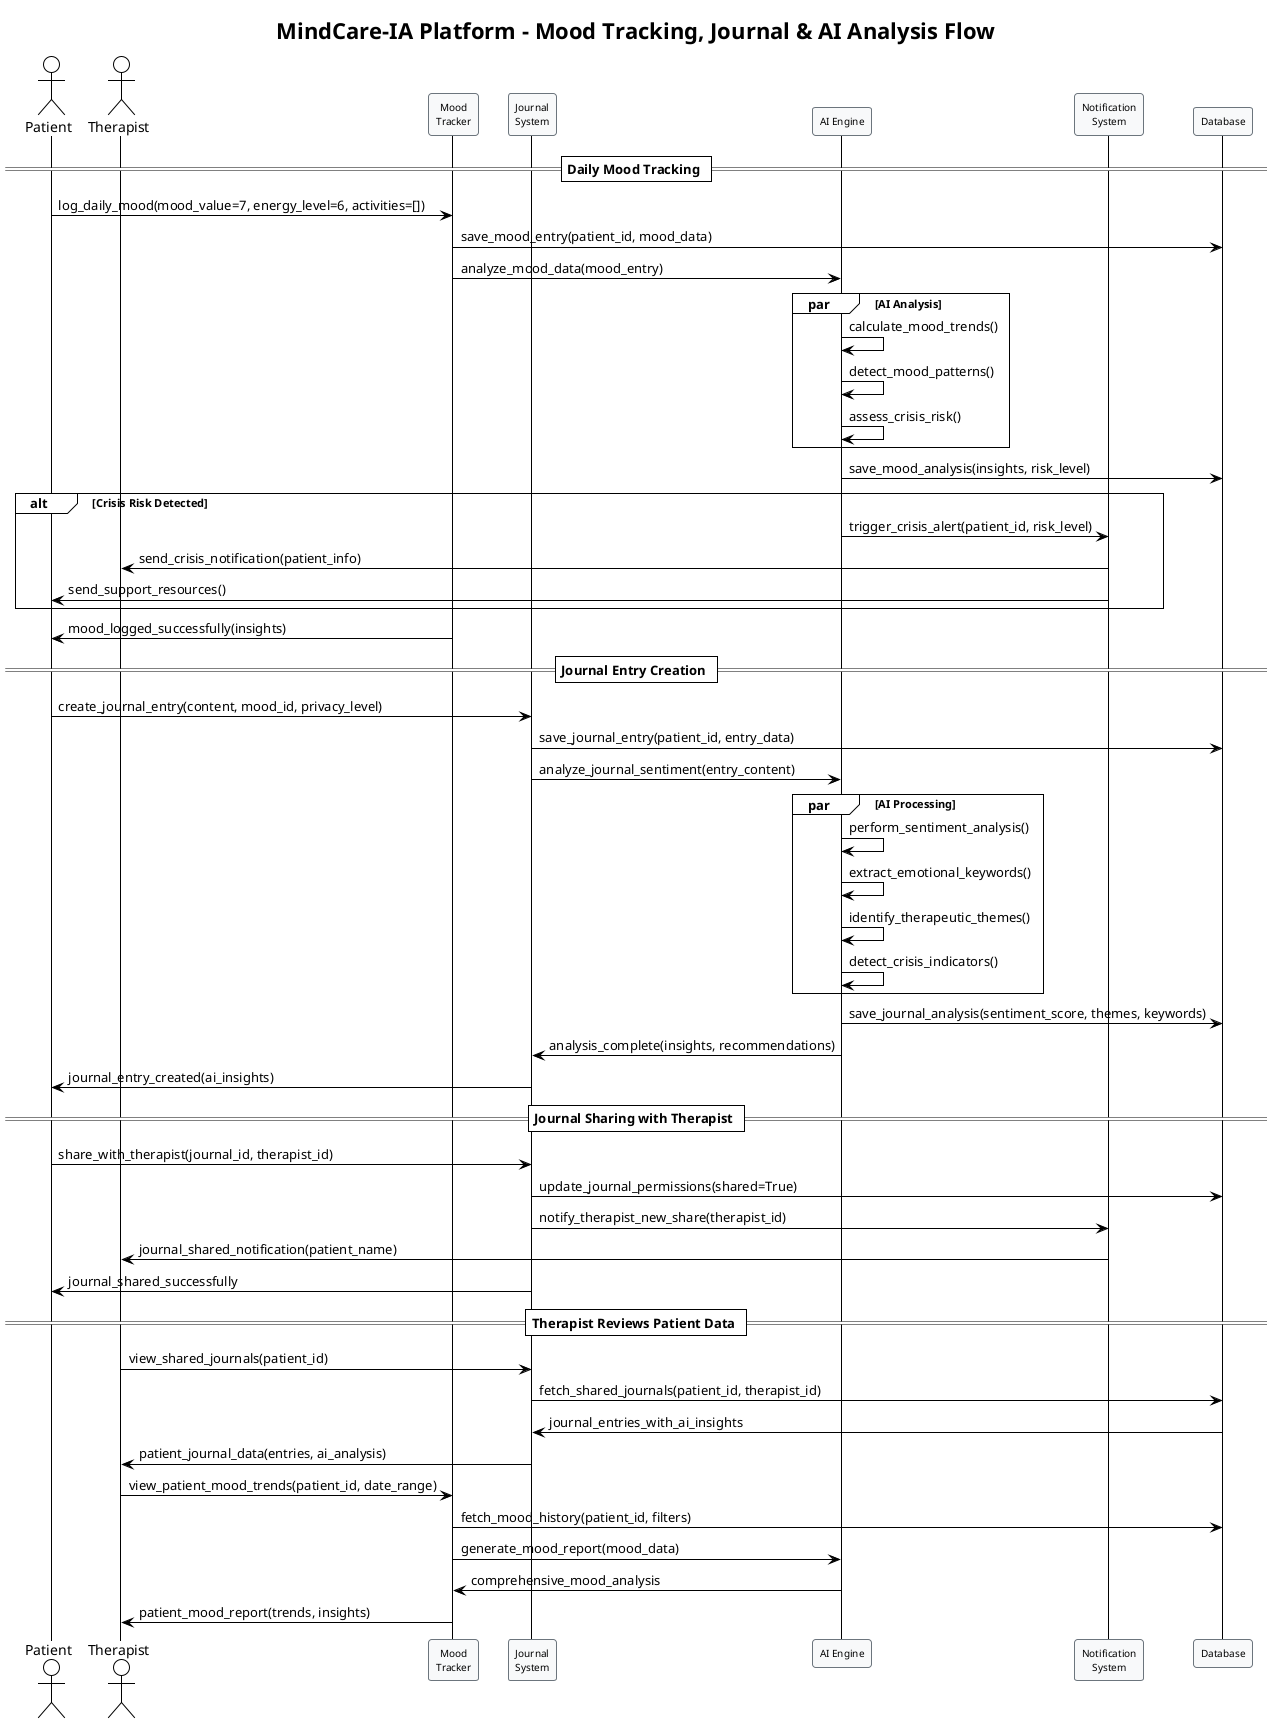 @startuml MindCare-IA_Mood_Journal_AI_Flow
!theme plain
skinparam participant {
    BackgroundColor #F8F9FA
    BorderColor #6C757D
    FontName "Arial"
    FontSize 10
}

title MindCare-IA Platform - Mood Tracking, Journal & AI Analysis Flow

actor Patient as P
actor Therapist as T
participant "Mood\nTracker" as Mood
participant "Journal\nSystem" as Journal
participant "AI Engine" as AI
participant "Notification\nSystem" as Notif
participant "Database" as DB

== Daily Mood Tracking ==

P -> Mood: log_daily_mood(mood_value=7, energy_level=6, activities=[])
Mood -> DB: save_mood_entry(patient_id, mood_data)
Mood -> AI: analyze_mood_data(mood_entry)

par AI Analysis
    AI -> AI: calculate_mood_trends()
    AI -> AI: detect_mood_patterns()
    AI -> AI: assess_crisis_risk()
end

AI -> DB: save_mood_analysis(insights, risk_level)

alt Crisis Risk Detected
    AI -> Notif: trigger_crisis_alert(patient_id, risk_level)
    Notif -> T: send_crisis_notification(patient_info)
    Notif -> P: send_support_resources()
end

Mood -> P: mood_logged_successfully(insights)

== Journal Entry Creation ==

P -> Journal: create_journal_entry(content, mood_id, privacy_level)
Journal -> DB: save_journal_entry(patient_id, entry_data)
Journal -> AI: analyze_journal_sentiment(entry_content)

par AI Processing
    AI -> AI: perform_sentiment_analysis()
    AI -> AI: extract_emotional_keywords()
    AI -> AI: identify_therapeutic_themes()
    AI -> AI: detect_crisis_indicators()
end

AI -> DB: save_journal_analysis(sentiment_score, themes, keywords)
AI -> Journal: analysis_complete(insights, recommendations)
Journal -> P: journal_entry_created(ai_insights)

== Journal Sharing with Therapist ==

P -> Journal: share_with_therapist(journal_id, therapist_id)
Journal -> DB: update_journal_permissions(shared=True)
Journal -> Notif: notify_therapist_new_share(therapist_id)
Notif -> T: journal_shared_notification(patient_name)
Journal -> P: journal_shared_successfully

== Therapist Reviews Patient Data ==

T -> Journal: view_shared_journals(patient_id)
Journal -> DB: fetch_shared_journals(patient_id, therapist_id)
DB -> Journal: journal_entries_with_ai_insights
Journal -> T: patient_journal_data(entries, ai_analysis)

T -> Mood: view_patient_mood_trends(patient_id, date_range)
Mood -> DB: fetch_mood_history(patient_id, filters)
Mood -> AI: generate_mood_report(mood_data)
AI -> Mood: comprehensive_mood_analysis
Mood -> T: patient_mood_report(trends, insights)

@enduml
